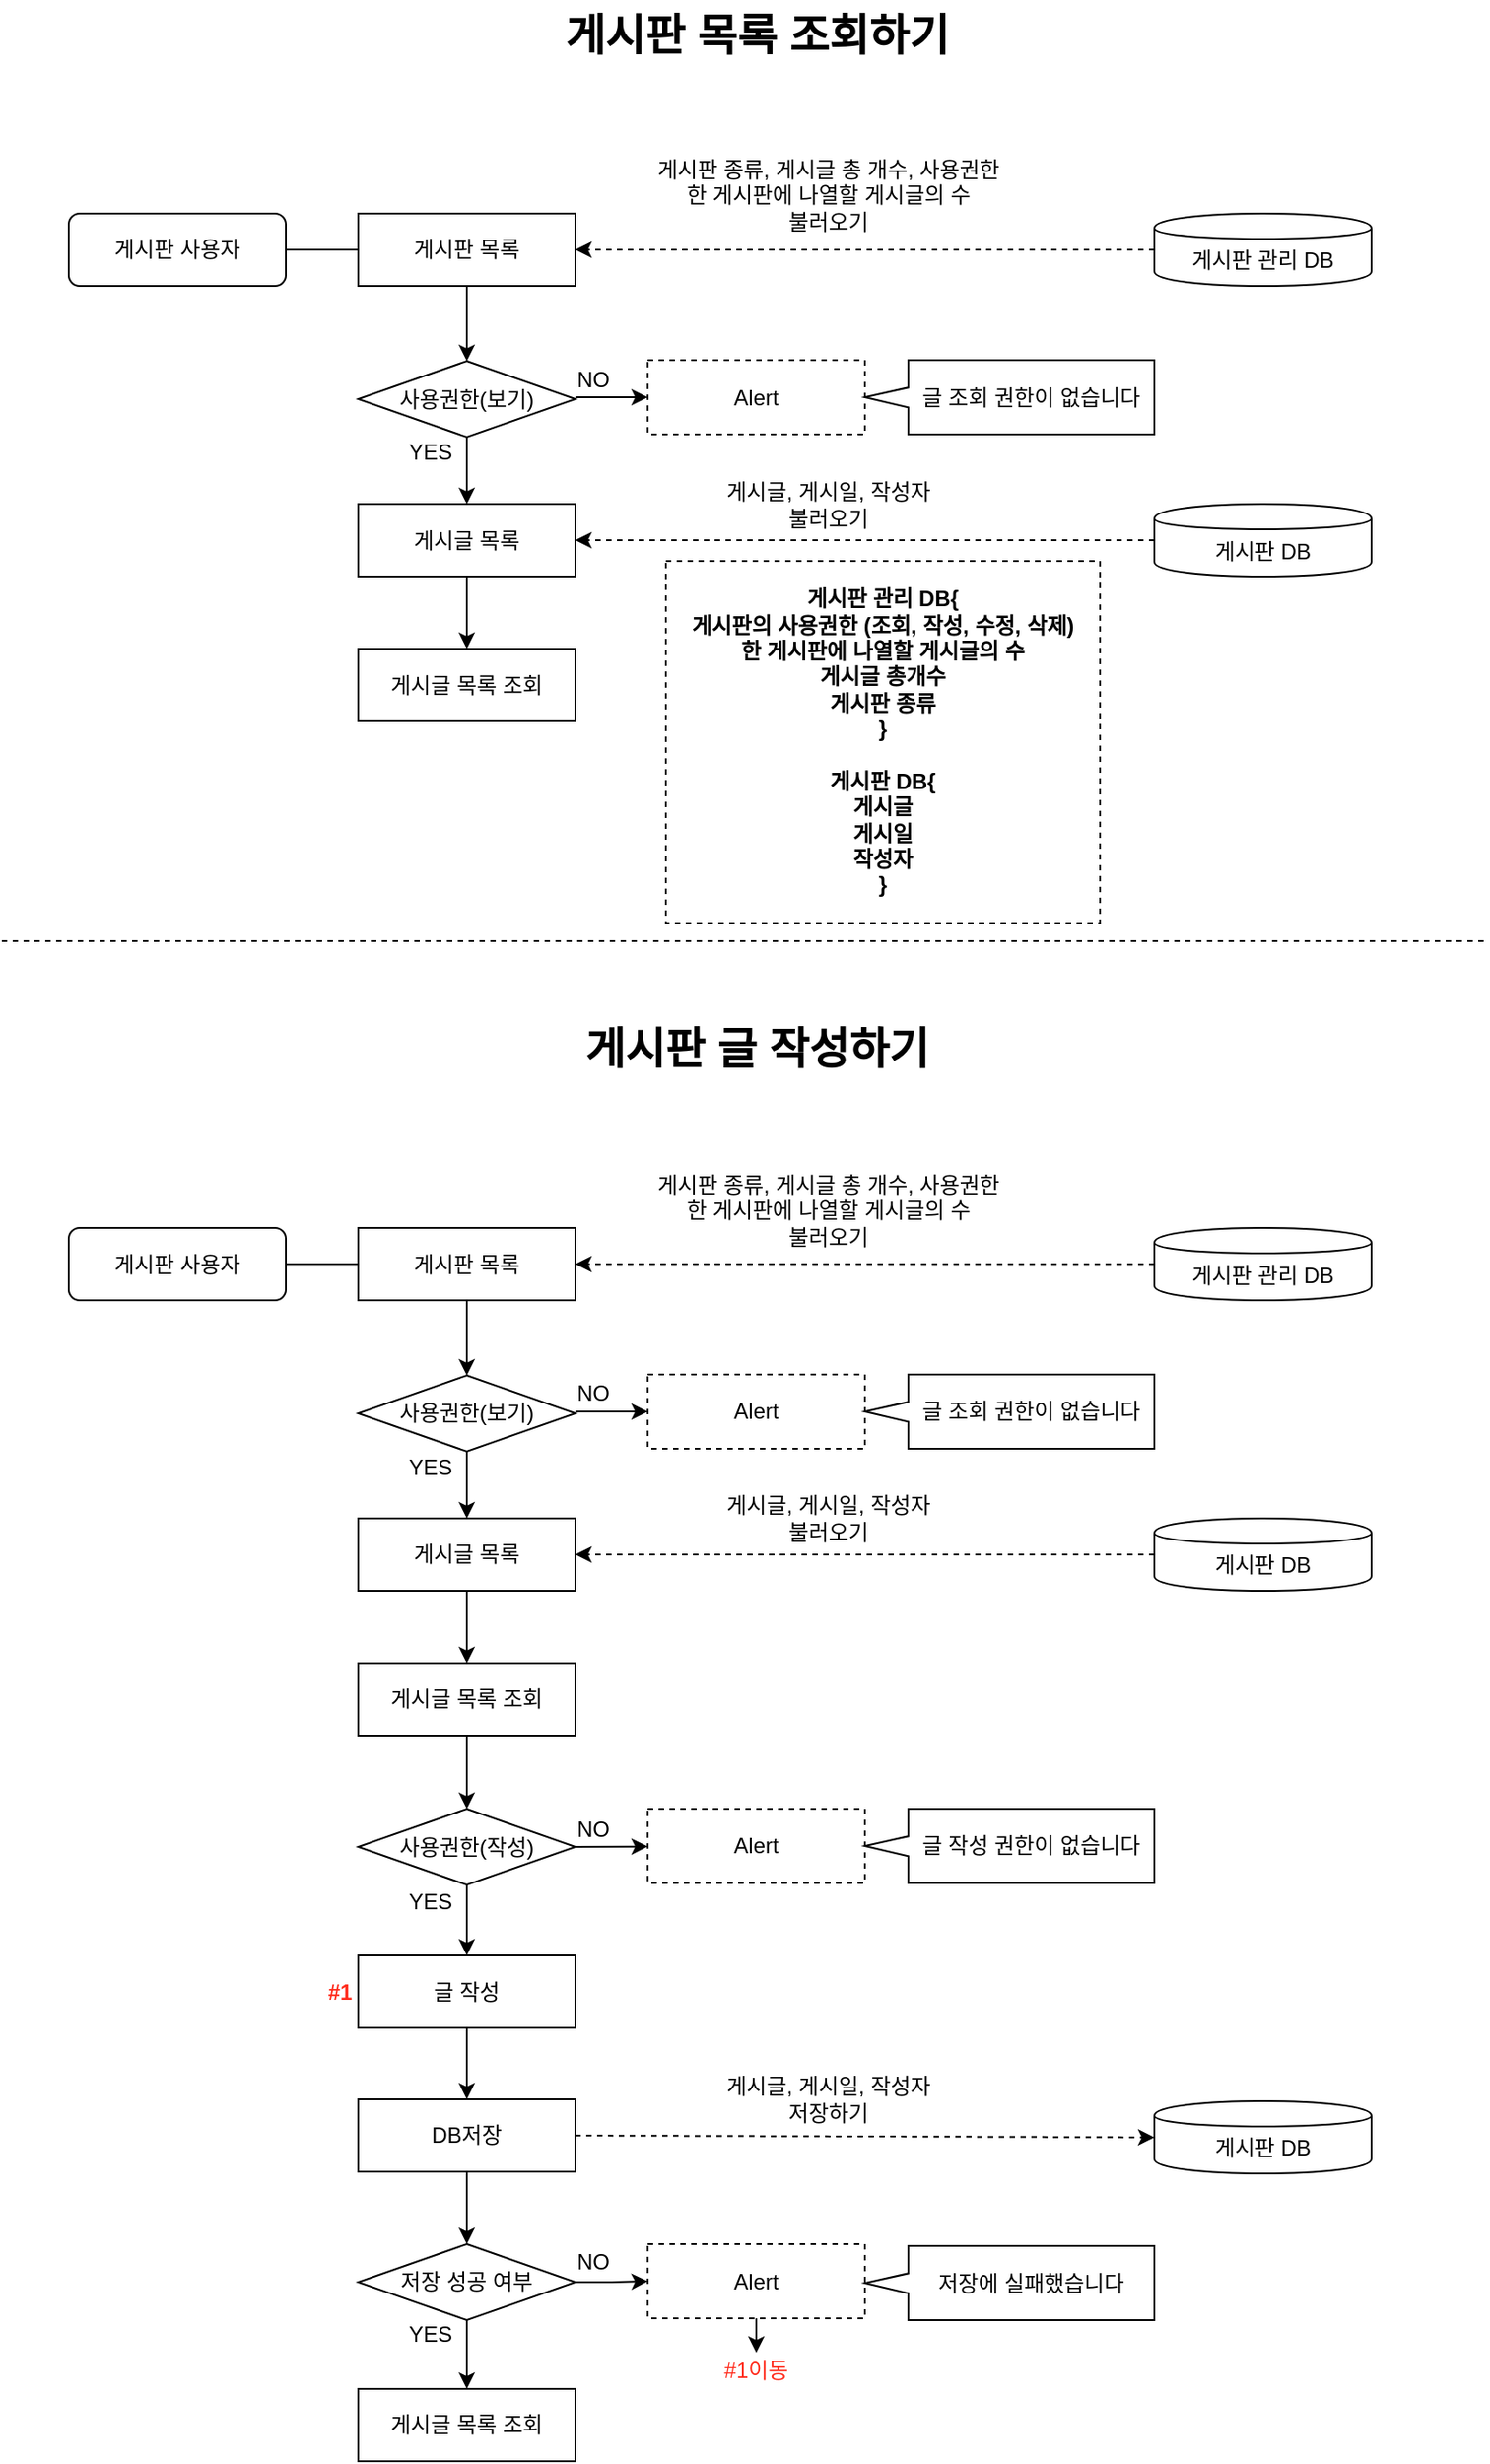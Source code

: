 <mxfile pages="1" version="11.2.3" type="github"><diagram id="8tWxrw4TjMPX8NaCwLxQ" name="Page-1"><mxGraphModel dx="1182" dy="685" grid="1" gridSize="10" guides="1" tooltips="1" connect="1" arrows="1" fold="1" page="1" pageScale="1" pageWidth="827" pageHeight="1169" math="0" shadow="0"><root><mxCell id="0"/><mxCell id="1" parent="0"/><mxCell id="r43dK0RKSGgs8FJc9CuO-5" value="게시판 관리 DB{&lt;br&gt;게시판의 사용권한 (조회, 작성, 수정, 삭제)&lt;br&gt;한 게시판에 나열할 게시글의 수&lt;br&gt;게시글 총개수&lt;br&gt;게시판 종류&lt;br&gt;}&lt;br&gt;&lt;br&gt;게시판 DB{&lt;br&gt;게시글&lt;br&gt;게시일&lt;br&gt;작성자&lt;br&gt;}" style="text;html=1;strokeColor=#000000;fillColor=none;align=center;verticalAlign=middle;whiteSpace=wrap;rounded=0;dashed=1;fontStyle=1" parent="1" vertex="1"><mxGeometry x="370" y="350" width="240" height="200" as="geometry"/></mxCell><mxCell id="r43dK0RKSGgs8FJc9CuO-35" value="게시판 목록 조회하기" style="text;strokeColor=none;fillColor=none;html=1;fontSize=24;fontStyle=1;verticalAlign=middle;align=center;" parent="1" vertex="1"><mxGeometry x="340" y="40" width="160" height="40" as="geometry"/></mxCell><mxCell id="r43dK0RKSGgs8FJc9CuO-42" value="" style="endArrow=none;dashed=1;html=1;strokeColor=#000000;strokeWidth=1;fontFamily=Helvetica;" parent="1" edge="1"><mxGeometry width="50" height="50" relative="1" as="geometry"><mxPoint x="3" y="560" as="sourcePoint"/><mxPoint x="823" y="560" as="targetPoint"/></mxGeometry></mxCell><mxCell id="r43dK0RKSGgs8FJc9CuO-43" value="게시판 글 작성하기" style="text;strokeColor=none;fillColor=none;html=1;fontSize=24;fontStyle=1;verticalAlign=middle;align=center;" parent="1" vertex="1"><mxGeometry x="340" y="600" width="160" height="40" as="geometry"/></mxCell><mxCell id="r43dK0RKSGgs8FJc9CuO-46" value="게시판 사용자" style="rounded=1;whiteSpace=wrap;html=1;" parent="1" vertex="1"><mxGeometry x="40" y="718.5" width="120" height="40" as="geometry"/></mxCell><mxCell id="r43dK0RKSGgs8FJc9CuO-47" value="게시판 관리 DB" style="shape=cylinder;whiteSpace=wrap;html=1;boundedLbl=1;backgroundOutline=1;" parent="1" vertex="1"><mxGeometry x="640" y="718.5" width="120" height="40" as="geometry"/></mxCell><mxCell id="r43dK0RKSGgs8FJc9CuO-48" value="" style="endArrow=classic;dashed=1;html=1;exitX=0;exitY=0.5;exitDx=0;exitDy=0;endFill=1;entryX=1;entryY=0.5;entryDx=0;entryDy=0;" parent="1" source="r43dK0RKSGgs8FJc9CuO-47" target="r43dK0RKSGgs8FJc9CuO-52" edge="1"><mxGeometry width="50" height="50" relative="1" as="geometry"><mxPoint x="30" y="1108.5" as="sourcePoint"/><mxPoint x="340" y="768.5" as="targetPoint"/></mxGeometry></mxCell><mxCell id="r43dK0RKSGgs8FJc9CuO-49" value="게시판 종류, 게시글 총 개수, 사용권한&lt;br&gt;한 게시판에 나열할 게시글의 수&lt;br&gt;불러오기" style="text;html=1;strokeColor=none;fillColor=none;align=center;verticalAlign=middle;whiteSpace=wrap;rounded=0;" parent="1" vertex="1"><mxGeometry x="355" y="698.5" width="210" height="20" as="geometry"/></mxCell><mxCell id="r43dK0RKSGgs8FJc9CuO-50" value="" style="endArrow=none;html=1;entryX=1;entryY=0.5;entryDx=0;entryDy=0;exitX=0;exitY=0.5;exitDx=0;exitDy=0;" parent="1" source="r43dK0RKSGgs8FJc9CuO-52" target="r43dK0RKSGgs8FJc9CuO-46" edge="1"><mxGeometry width="50" height="50" relative="1" as="geometry"><mxPoint x="200" y="658.5" as="sourcePoint"/><mxPoint x="90" y="778.5" as="targetPoint"/></mxGeometry></mxCell><mxCell id="r43dK0RKSGgs8FJc9CuO-74" style="edgeStyle=none;rounded=0;orthogonalLoop=1;jettySize=auto;html=1;exitX=0.5;exitY=1;exitDx=0;exitDy=0;entryX=0.5;entryY=0;entryDx=0;entryDy=0;startArrow=none;startFill=0;endArrow=classic;endFill=1;strokeColor=#000000;strokeWidth=1;fontFamily=Helvetica;" parent="1" source="r43dK0RKSGgs8FJc9CuO-52" target="r43dK0RKSGgs8FJc9CuO-73" edge="1"><mxGeometry relative="1" as="geometry"/></mxCell><mxCell id="r43dK0RKSGgs8FJc9CuO-52" value="게시판 목록" style="rounded=0;whiteSpace=wrap;html=1;" parent="1" vertex="1"><mxGeometry x="200" y="718.5" width="120" height="40" as="geometry"/></mxCell><mxCell id="r43dK0RKSGgs8FJc9CuO-53" style="rounded=0;orthogonalLoop=1;jettySize=auto;html=1;exitX=0;exitY=0.5;exitDx=0;exitDy=0;fontFamily=Helvetica;strokeColor=#000000;strokeWidth=1;startArrow=none;startFill=0;endArrow=classic;endFill=1;dashed=1;entryX=1;entryY=0.5;entryDx=0;entryDy=0;" parent="1" source="r43dK0RKSGgs8FJc9CuO-56" target="r43dK0RKSGgs8FJc9CuO-55" edge="1"><mxGeometry relative="1" as="geometry"><mxPoint x="470" y="949" as="targetPoint"/></mxGeometry></mxCell><mxCell id="r43dK0RKSGgs8FJc9CuO-54" style="edgeStyle=none;rounded=0;orthogonalLoop=1;jettySize=auto;html=1;exitX=0.5;exitY=1;exitDx=0;exitDy=0;entryX=0.5;entryY=0;entryDx=0;entryDy=0;startArrow=none;startFill=0;endArrow=classic;endFill=1;strokeColor=#000000;strokeWidth=1;fontFamily=Helvetica;" parent="1" source="r43dK0RKSGgs8FJc9CuO-55" edge="1"><mxGeometry relative="1" as="geometry"><mxPoint x="260" y="959" as="targetPoint"/></mxGeometry></mxCell><mxCell id="r43dK0RKSGgs8FJc9CuO-55" value="게시글 목록" style="rounded=0;whiteSpace=wrap;html=1;" parent="1" vertex="1"><mxGeometry x="200" y="879" width="120" height="40" as="geometry"/></mxCell><mxCell id="r43dK0RKSGgs8FJc9CuO-56" value="게시판 DB" style="shape=cylinder;whiteSpace=wrap;html=1;boundedLbl=1;backgroundOutline=1;" parent="1" vertex="1"><mxGeometry x="640" y="879" width="120" height="40" as="geometry"/></mxCell><mxCell id="r43dK0RKSGgs8FJc9CuO-57" value="게시글, 게시일, 작성자&lt;br&gt;불러오기" style="text;html=1;strokeColor=none;fillColor=none;align=center;verticalAlign=middle;whiteSpace=wrap;rounded=0;" parent="1" vertex="1"><mxGeometry x="375" y="869" width="170" height="20" as="geometry"/></mxCell><mxCell id="r43dK0RKSGgs8FJc9CuO-60" style="edgeStyle=none;rounded=0;orthogonalLoop=1;jettySize=auto;html=1;exitX=0.5;exitY=1;exitDx=0;exitDy=0;entryX=0.5;entryY=0;entryDx=0;entryDy=0;startArrow=none;startFill=0;endArrow=classic;endFill=1;strokeColor=#000000;strokeWidth=1;fontFamily=Helvetica;" parent="1" source="r43dK0RKSGgs8FJc9CuO-58" target="r43dK0RKSGgs8FJc9CuO-59" edge="1"><mxGeometry relative="1" as="geometry"/></mxCell><mxCell id="r43dK0RKSGgs8FJc9CuO-58" value="게시글 목록 조회" style="rounded=0;whiteSpace=wrap;html=1;" parent="1" vertex="1"><mxGeometry x="200" y="959" width="120" height="40" as="geometry"/></mxCell><mxCell id="r43dK0RKSGgs8FJc9CuO-63" style="edgeStyle=none;rounded=0;orthogonalLoop=1;jettySize=auto;html=1;exitX=1;exitY=0.5;exitDx=0;exitDy=0;startArrow=none;startFill=0;endArrow=classic;endFill=1;strokeColor=#000000;strokeWidth=1;fontFamily=Helvetica;" parent="1" source="r43dK0RKSGgs8FJc9CuO-59" target="r43dK0RKSGgs8FJc9CuO-62" edge="1"><mxGeometry relative="1" as="geometry"/></mxCell><mxCell id="r43dK0RKSGgs8FJc9CuO-70" style="edgeStyle=none;rounded=0;orthogonalLoop=1;jettySize=auto;html=1;exitX=0.5;exitY=1;exitDx=0;exitDy=0;entryX=0.5;entryY=0;entryDx=0;entryDy=0;startArrow=none;startFill=0;endArrow=classic;endFill=1;strokeColor=#000000;strokeWidth=1;fontFamily=Helvetica;" parent="1" source="r43dK0RKSGgs8FJc9CuO-59" target="r43dK0RKSGgs8FJc9CuO-67" edge="1"><mxGeometry relative="1" as="geometry"/></mxCell><mxCell id="r43dK0RKSGgs8FJc9CuO-59" value="사용권한(작성)" style="rhombus;whiteSpace=wrap;html=1;rounded=0;strokeColor=#000000;fontFamily=Helvetica;align=center;" parent="1" vertex="1"><mxGeometry x="200" y="1039.5" width="120" height="42" as="geometry"/></mxCell><mxCell id="r43dK0RKSGgs8FJc9CuO-62" value="Alert" style="rounded=0;whiteSpace=wrap;html=1;strokeColor=#000000;fontFamily=Helvetica;align=center;dashed=1;" parent="1" vertex="1"><mxGeometry x="360" y="1039.5" width="120" height="41" as="geometry"/></mxCell><mxCell id="r43dK0RKSGgs8FJc9CuO-64" value="글 작성 권한이 없습니다" style="shape=callout;whiteSpace=wrap;html=1;perimeter=calloutPerimeter;rounded=0;strokeColor=#000000;fontFamily=Helvetica;align=center;direction=south;size=24;position=0.37;base=11;" parent="1" vertex="1"><mxGeometry x="480" y="1039.5" width="160" height="41" as="geometry"/></mxCell><mxCell id="r43dK0RKSGgs8FJc9CuO-66" value="NO" style="text;html=1;strokeColor=none;fillColor=none;align=center;verticalAlign=middle;whiteSpace=wrap;rounded=0;dashed=1;fontFamily=Helvetica;" parent="1" vertex="1"><mxGeometry x="310" y="1040.5" width="40" height="20" as="geometry"/></mxCell><mxCell id="r43dK0RKSGgs8FJc9CuO-105" style="edgeStyle=none;rounded=0;orthogonalLoop=1;jettySize=auto;html=1;exitX=0.5;exitY=1;exitDx=0;exitDy=0;entryX=0.5;entryY=0;entryDx=0;entryDy=0;startArrow=none;startFill=0;endArrow=classic;endFill=1;strokeColor=#000000;strokeWidth=1;fontFamily=Helvetica;" parent="1" source="r43dK0RKSGgs8FJc9CuO-67" target="r43dK0RKSGgs8FJc9CuO-104" edge="1"><mxGeometry relative="1" as="geometry"/></mxCell><mxCell id="r43dK0RKSGgs8FJc9CuO-67" value="글 작성" style="rounded=0;whiteSpace=wrap;html=1;" parent="1" vertex="1"><mxGeometry x="200" y="1120.5" width="120" height="40" as="geometry"/></mxCell><mxCell id="r43dK0RKSGgs8FJc9CuO-75" style="edgeStyle=none;rounded=0;orthogonalLoop=1;jettySize=auto;html=1;exitX=0.5;exitY=1;exitDx=0;exitDy=0;entryX=0.5;entryY=0;entryDx=0;entryDy=0;startArrow=none;startFill=0;endArrow=classic;endFill=1;strokeColor=#000000;strokeWidth=1;fontFamily=Helvetica;" parent="1" source="r43dK0RKSGgs8FJc9CuO-73" target="r43dK0RKSGgs8FJc9CuO-55" edge="1"><mxGeometry relative="1" as="geometry"/></mxCell><mxCell id="r43dK0RKSGgs8FJc9CuO-73" value="사용권한(보기)" style="rhombus;whiteSpace=wrap;html=1;rounded=0;strokeColor=#000000;fontFamily=Helvetica;align=center;" parent="1" vertex="1"><mxGeometry x="200" y="800" width="120" height="42" as="geometry"/></mxCell><mxCell id="r43dK0RKSGgs8FJc9CuO-78" style="edgeStyle=none;rounded=0;orthogonalLoop=1;jettySize=auto;html=1;exitX=0.25;exitY=1;exitDx=0;exitDy=0;startArrow=none;startFill=0;endArrow=classic;endFill=1;strokeColor=#000000;strokeWidth=1;fontFamily=Helvetica;" parent="1" source="r43dK0RKSGgs8FJc9CuO-76" target="r43dK0RKSGgs8FJc9CuO-77" edge="1"><mxGeometry relative="1" as="geometry"/></mxCell><mxCell id="r43dK0RKSGgs8FJc9CuO-76" value="NO" style="text;html=1;strokeColor=none;fillColor=none;align=center;verticalAlign=middle;whiteSpace=wrap;rounded=0;dashed=1;fontFamily=Helvetica;" parent="1" vertex="1"><mxGeometry x="310" y="800" width="40" height="20" as="geometry"/></mxCell><mxCell id="r43dK0RKSGgs8FJc9CuO-77" value="Alert" style="rounded=0;whiteSpace=wrap;html=1;strokeColor=#000000;fontFamily=Helvetica;align=center;dashed=1;" parent="1" vertex="1"><mxGeometry x="360" y="799.5" width="120" height="41" as="geometry"/></mxCell><mxCell id="r43dK0RKSGgs8FJc9CuO-79" value="글 조회 권한이 없습니다" style="shape=callout;whiteSpace=wrap;html=1;perimeter=calloutPerimeter;rounded=0;strokeColor=#000000;fontFamily=Helvetica;align=center;direction=south;size=24;position=0.37;base=11;" parent="1" vertex="1"><mxGeometry x="480" y="799.5" width="160" height="41" as="geometry"/></mxCell><mxCell id="r43dK0RKSGgs8FJc9CuO-80" value="YES" style="text;html=1;strokeColor=none;fillColor=none;align=center;verticalAlign=middle;whiteSpace=wrap;rounded=0;dashed=1;fontFamily=Helvetica;" parent="1" vertex="1"><mxGeometry x="220" y="840.5" width="40" height="20" as="geometry"/></mxCell><mxCell id="r43dK0RKSGgs8FJc9CuO-84" value="게시판 사용자" style="rounded=1;whiteSpace=wrap;html=1;" parent="1" vertex="1"><mxGeometry x="40" y="158" width="120" height="40" as="geometry"/></mxCell><mxCell id="r43dK0RKSGgs8FJc9CuO-85" value="게시판 관리 DB" style="shape=cylinder;whiteSpace=wrap;html=1;boundedLbl=1;backgroundOutline=1;" parent="1" vertex="1"><mxGeometry x="640" y="158" width="120" height="40" as="geometry"/></mxCell><mxCell id="r43dK0RKSGgs8FJc9CuO-86" value="" style="endArrow=classic;dashed=1;html=1;exitX=0;exitY=0.5;exitDx=0;exitDy=0;endFill=1;entryX=1;entryY=0.5;entryDx=0;entryDy=0;" parent="1" source="r43dK0RKSGgs8FJc9CuO-85" target="r43dK0RKSGgs8FJc9CuO-90" edge="1"><mxGeometry width="50" height="50" relative="1" as="geometry"><mxPoint x="30" y="548" as="sourcePoint"/><mxPoint x="340" y="208" as="targetPoint"/></mxGeometry></mxCell><mxCell id="r43dK0RKSGgs8FJc9CuO-87" value="게시판 종류, 게시글 총 개수, 사용권한&lt;br&gt;한 게시판에 나열할 게시글의 수&lt;br&gt;불러오기" style="text;html=1;strokeColor=none;fillColor=none;align=center;verticalAlign=middle;whiteSpace=wrap;rounded=0;" parent="1" vertex="1"><mxGeometry x="355" y="138" width="210" height="20" as="geometry"/></mxCell><mxCell id="r43dK0RKSGgs8FJc9CuO-88" value="" style="endArrow=none;html=1;entryX=1;entryY=0.5;entryDx=0;entryDy=0;exitX=0;exitY=0.5;exitDx=0;exitDy=0;" parent="1" source="r43dK0RKSGgs8FJc9CuO-90" target="r43dK0RKSGgs8FJc9CuO-84" edge="1"><mxGeometry width="50" height="50" relative="1" as="geometry"><mxPoint x="200" y="98" as="sourcePoint"/><mxPoint x="90" y="218" as="targetPoint"/></mxGeometry></mxCell><mxCell id="r43dK0RKSGgs8FJc9CuO-89" style="edgeStyle=none;rounded=0;orthogonalLoop=1;jettySize=auto;html=1;exitX=0.5;exitY=1;exitDx=0;exitDy=0;entryX=0.5;entryY=0;entryDx=0;entryDy=0;startArrow=none;startFill=0;endArrow=classic;endFill=1;strokeColor=#000000;strokeWidth=1;fontFamily=Helvetica;" parent="1" source="r43dK0RKSGgs8FJc9CuO-90" target="r43dK0RKSGgs8FJc9CuO-98" edge="1"><mxGeometry relative="1" as="geometry"/></mxCell><mxCell id="r43dK0RKSGgs8FJc9CuO-90" value="게시판 목록" style="rounded=0;whiteSpace=wrap;html=1;" parent="1" vertex="1"><mxGeometry x="200" y="158" width="120" height="40" as="geometry"/></mxCell><mxCell id="r43dK0RKSGgs8FJc9CuO-91" style="rounded=0;orthogonalLoop=1;jettySize=auto;html=1;exitX=0;exitY=0.5;exitDx=0;exitDy=0;fontFamily=Helvetica;strokeColor=#000000;strokeWidth=1;startArrow=none;startFill=0;endArrow=classic;endFill=1;dashed=1;entryX=1;entryY=0.5;entryDx=0;entryDy=0;" parent="1" source="r43dK0RKSGgs8FJc9CuO-94" target="r43dK0RKSGgs8FJc9CuO-93" edge="1"><mxGeometry relative="1" as="geometry"><mxPoint x="470" y="388.5" as="targetPoint"/></mxGeometry></mxCell><mxCell id="r43dK0RKSGgs8FJc9CuO-92" style="edgeStyle=none;rounded=0;orthogonalLoop=1;jettySize=auto;html=1;exitX=0.5;exitY=1;exitDx=0;exitDy=0;entryX=0.5;entryY=0;entryDx=0;entryDy=0;startArrow=none;startFill=0;endArrow=classic;endFill=1;strokeColor=#000000;strokeWidth=1;fontFamily=Helvetica;" parent="1" source="r43dK0RKSGgs8FJc9CuO-93" edge="1"><mxGeometry relative="1" as="geometry"><mxPoint x="260" y="398.5" as="targetPoint"/></mxGeometry></mxCell><mxCell id="r43dK0RKSGgs8FJc9CuO-93" value="게시글 목록" style="rounded=0;whiteSpace=wrap;html=1;" parent="1" vertex="1"><mxGeometry x="200" y="318.5" width="120" height="40" as="geometry"/></mxCell><mxCell id="r43dK0RKSGgs8FJc9CuO-94" value="게시판 DB" style="shape=cylinder;whiteSpace=wrap;html=1;boundedLbl=1;backgroundOutline=1;" parent="1" vertex="1"><mxGeometry x="640" y="318.5" width="120" height="40" as="geometry"/></mxCell><mxCell id="r43dK0RKSGgs8FJc9CuO-95" value="게시글, 게시일, 작성자&lt;br&gt;불러오기" style="text;html=1;strokeColor=none;fillColor=none;align=center;verticalAlign=middle;whiteSpace=wrap;rounded=0;" parent="1" vertex="1"><mxGeometry x="375" y="308.5" width="170" height="20" as="geometry"/></mxCell><mxCell id="r43dK0RKSGgs8FJc9CuO-96" value="게시글 목록 조회" style="rounded=0;whiteSpace=wrap;html=1;" parent="1" vertex="1"><mxGeometry x="200" y="398.5" width="120" height="40" as="geometry"/></mxCell><mxCell id="r43dK0RKSGgs8FJc9CuO-97" style="edgeStyle=none;rounded=0;orthogonalLoop=1;jettySize=auto;html=1;exitX=0.5;exitY=1;exitDx=0;exitDy=0;entryX=0.5;entryY=0;entryDx=0;entryDy=0;startArrow=none;startFill=0;endArrow=classic;endFill=1;strokeColor=#000000;strokeWidth=1;fontFamily=Helvetica;" parent="1" source="r43dK0RKSGgs8FJc9CuO-98" target="r43dK0RKSGgs8FJc9CuO-93" edge="1"><mxGeometry relative="1" as="geometry"/></mxCell><mxCell id="r43dK0RKSGgs8FJc9CuO-98" value="사용권한(보기)" style="rhombus;whiteSpace=wrap;html=1;rounded=0;strokeColor=#000000;fontFamily=Helvetica;align=center;" parent="1" vertex="1"><mxGeometry x="200" y="239.5" width="120" height="42" as="geometry"/></mxCell><mxCell id="r43dK0RKSGgs8FJc9CuO-99" style="edgeStyle=none;rounded=0;orthogonalLoop=1;jettySize=auto;html=1;exitX=0.25;exitY=1;exitDx=0;exitDy=0;startArrow=none;startFill=0;endArrow=classic;endFill=1;strokeColor=#000000;strokeWidth=1;fontFamily=Helvetica;" parent="1" source="r43dK0RKSGgs8FJc9CuO-100" target="r43dK0RKSGgs8FJc9CuO-101" edge="1"><mxGeometry relative="1" as="geometry"/></mxCell><mxCell id="r43dK0RKSGgs8FJc9CuO-100" value="NO" style="text;html=1;strokeColor=none;fillColor=none;align=center;verticalAlign=middle;whiteSpace=wrap;rounded=0;dashed=1;fontFamily=Helvetica;" parent="1" vertex="1"><mxGeometry x="310" y="239.5" width="40" height="20" as="geometry"/></mxCell><mxCell id="r43dK0RKSGgs8FJc9CuO-101" value="Alert" style="rounded=0;whiteSpace=wrap;html=1;strokeColor=#000000;fontFamily=Helvetica;align=center;dashed=1;" parent="1" vertex="1"><mxGeometry x="360" y="239" width="120" height="41" as="geometry"/></mxCell><mxCell id="r43dK0RKSGgs8FJc9CuO-102" value="글 조회 권한이 없습니다" style="shape=callout;whiteSpace=wrap;html=1;perimeter=calloutPerimeter;rounded=0;strokeColor=#000000;fontFamily=Helvetica;align=center;direction=south;size=24;position=0.37;base=11;" parent="1" vertex="1"><mxGeometry x="480" y="239" width="160" height="41" as="geometry"/></mxCell><mxCell id="r43dK0RKSGgs8FJc9CuO-103" value="YES" style="text;html=1;strokeColor=none;fillColor=none;align=center;verticalAlign=middle;whiteSpace=wrap;rounded=0;dashed=1;fontFamily=Helvetica;" parent="1" vertex="1"><mxGeometry x="220" y="280" width="40" height="20" as="geometry"/></mxCell><mxCell id="r43dK0RKSGgs8FJc9CuO-107" style="edgeStyle=none;rounded=0;orthogonalLoop=1;jettySize=auto;html=1;exitX=1;exitY=0.5;exitDx=0;exitDy=0;entryX=0;entryY=0.5;entryDx=0;entryDy=0;startArrow=none;startFill=0;endArrow=classic;endFill=1;strokeColor=#000000;strokeWidth=1;fontFamily=Helvetica;dashed=1;" parent="1" source="r43dK0RKSGgs8FJc9CuO-104" target="r43dK0RKSGgs8FJc9CuO-106" edge="1"><mxGeometry relative="1" as="geometry"/></mxCell><mxCell id="AVkJX89ssnlkMwMqb2C2-4" style="edgeStyle=orthogonalEdgeStyle;rounded=0;orthogonalLoop=1;jettySize=auto;html=1;exitX=0.5;exitY=1;exitDx=0;exitDy=0;entryX=0.5;entryY=0;entryDx=0;entryDy=0;fontColor=#FF2B1C;" edge="1" parent="1" source="r43dK0RKSGgs8FJc9CuO-104" target="AVkJX89ssnlkMwMqb2C2-3"><mxGeometry relative="1" as="geometry"/></mxCell><mxCell id="r43dK0RKSGgs8FJc9CuO-104" value="DB저장" style="rounded=0;whiteSpace=wrap;html=1;" parent="1" vertex="1"><mxGeometry x="200" y="1200" width="120" height="40" as="geometry"/></mxCell><mxCell id="r43dK0RKSGgs8FJc9CuO-106" value="게시판 DB" style="shape=cylinder;whiteSpace=wrap;html=1;boundedLbl=1;backgroundOutline=1;" parent="1" vertex="1"><mxGeometry x="640" y="1201" width="120" height="40" as="geometry"/></mxCell><mxCell id="r43dK0RKSGgs8FJc9CuO-108" value="게시글, 게시일, 작성자&lt;br&gt;저장하기" style="text;html=1;strokeColor=none;fillColor=none;align=center;verticalAlign=middle;whiteSpace=wrap;rounded=0;" parent="1" vertex="1"><mxGeometry x="375" y="1190" width="170" height="20" as="geometry"/></mxCell><mxCell id="AVkJX89ssnlkMwMqb2C2-1" value="#1" style="text;html=1;strokeColor=none;fillColor=none;align=center;verticalAlign=middle;whiteSpace=wrap;rounded=0;fontColor=#FF2B1C;fontStyle=1" vertex="1" parent="1"><mxGeometry x="170" y="1131" width="40" height="20" as="geometry"/></mxCell><mxCell id="AVkJX89ssnlkMwMqb2C2-12" style="edgeStyle=orthogonalEdgeStyle;rounded=0;orthogonalLoop=1;jettySize=auto;html=1;exitX=1;exitY=0.5;exitDx=0;exitDy=0;entryX=0;entryY=0.5;entryDx=0;entryDy=0;fontColor=#FF2B1C;" edge="1" parent="1" source="AVkJX89ssnlkMwMqb2C2-3" target="AVkJX89ssnlkMwMqb2C2-5"><mxGeometry relative="1" as="geometry"/></mxCell><mxCell id="AVkJX89ssnlkMwMqb2C2-18" style="edgeStyle=orthogonalEdgeStyle;rounded=0;orthogonalLoop=1;jettySize=auto;html=1;exitX=0.5;exitY=1;exitDx=0;exitDy=0;entryX=0.5;entryY=0;entryDx=0;entryDy=0;fontColor=#FF2B1C;" edge="1" parent="1" source="AVkJX89ssnlkMwMqb2C2-3" target="AVkJX89ssnlkMwMqb2C2-17"><mxGeometry relative="1" as="geometry"/></mxCell><mxCell id="AVkJX89ssnlkMwMqb2C2-3" value="저장 성공 여부" style="rhombus;whiteSpace=wrap;html=1;rounded=0;strokeColor=#000000;fontFamily=Helvetica;align=center;" vertex="1" parent="1"><mxGeometry x="200" y="1280" width="120" height="42" as="geometry"/></mxCell><mxCell id="AVkJX89ssnlkMwMqb2C2-14" style="edgeStyle=orthogonalEdgeStyle;rounded=0;orthogonalLoop=1;jettySize=auto;html=1;exitX=0.5;exitY=1;exitDx=0;exitDy=0;fontColor=#FF2B1C;entryX=0.5;entryY=0;entryDx=0;entryDy=0;" edge="1" parent="1" source="AVkJX89ssnlkMwMqb2C2-5" target="AVkJX89ssnlkMwMqb2C2-15"><mxGeometry relative="1" as="geometry"><mxPoint x="420" y="1360" as="targetPoint"/></mxGeometry></mxCell><mxCell id="AVkJX89ssnlkMwMqb2C2-5" value="Alert" style="rounded=0;whiteSpace=wrap;html=1;strokeColor=#000000;fontFamily=Helvetica;align=center;dashed=1;" vertex="1" parent="1"><mxGeometry x="360" y="1280" width="120" height="41" as="geometry"/></mxCell><mxCell id="AVkJX89ssnlkMwMqb2C2-6" value="저장에 실패했습니다" style="shape=callout;whiteSpace=wrap;html=1;perimeter=calloutPerimeter;rounded=0;strokeColor=#000000;fontFamily=Helvetica;align=center;direction=south;size=24;position=0.37;base=11;" vertex="1" parent="1"><mxGeometry x="480" y="1281" width="160" height="41" as="geometry"/></mxCell><mxCell id="AVkJX89ssnlkMwMqb2C2-8" value="NO" style="text;html=1;strokeColor=none;fillColor=none;align=center;verticalAlign=middle;whiteSpace=wrap;rounded=0;dashed=1;fontFamily=Helvetica;" vertex="1" parent="1"><mxGeometry x="310" y="1279.5" width="40" height="20" as="geometry"/></mxCell><mxCell id="AVkJX89ssnlkMwMqb2C2-15" value="#1이동" style="text;html=1;strokeColor=none;fillColor=none;align=center;verticalAlign=middle;whiteSpace=wrap;rounded=0;fontColor=#FF2B1C;" vertex="1" parent="1"><mxGeometry x="400" y="1340" width="40" height="20" as="geometry"/></mxCell><mxCell id="AVkJX89ssnlkMwMqb2C2-17" value="게시글 목록 조회" style="rounded=0;whiteSpace=wrap;html=1;" vertex="1" parent="1"><mxGeometry x="200" y="1360" width="120" height="40" as="geometry"/></mxCell><mxCell id="AVkJX89ssnlkMwMqb2C2-19" value="YES" style="text;html=1;strokeColor=none;fillColor=none;align=center;verticalAlign=middle;whiteSpace=wrap;rounded=0;dashed=1;fontFamily=Helvetica;" vertex="1" parent="1"><mxGeometry x="220" y="1080.5" width="40" height="20" as="geometry"/></mxCell><mxCell id="AVkJX89ssnlkMwMqb2C2-20" value="YES" style="text;html=1;strokeColor=none;fillColor=none;align=center;verticalAlign=middle;whiteSpace=wrap;rounded=0;dashed=1;fontFamily=Helvetica;" vertex="1" parent="1"><mxGeometry x="220" y="1320" width="40" height="20" as="geometry"/></mxCell></root></mxGraphModel></diagram></mxfile>